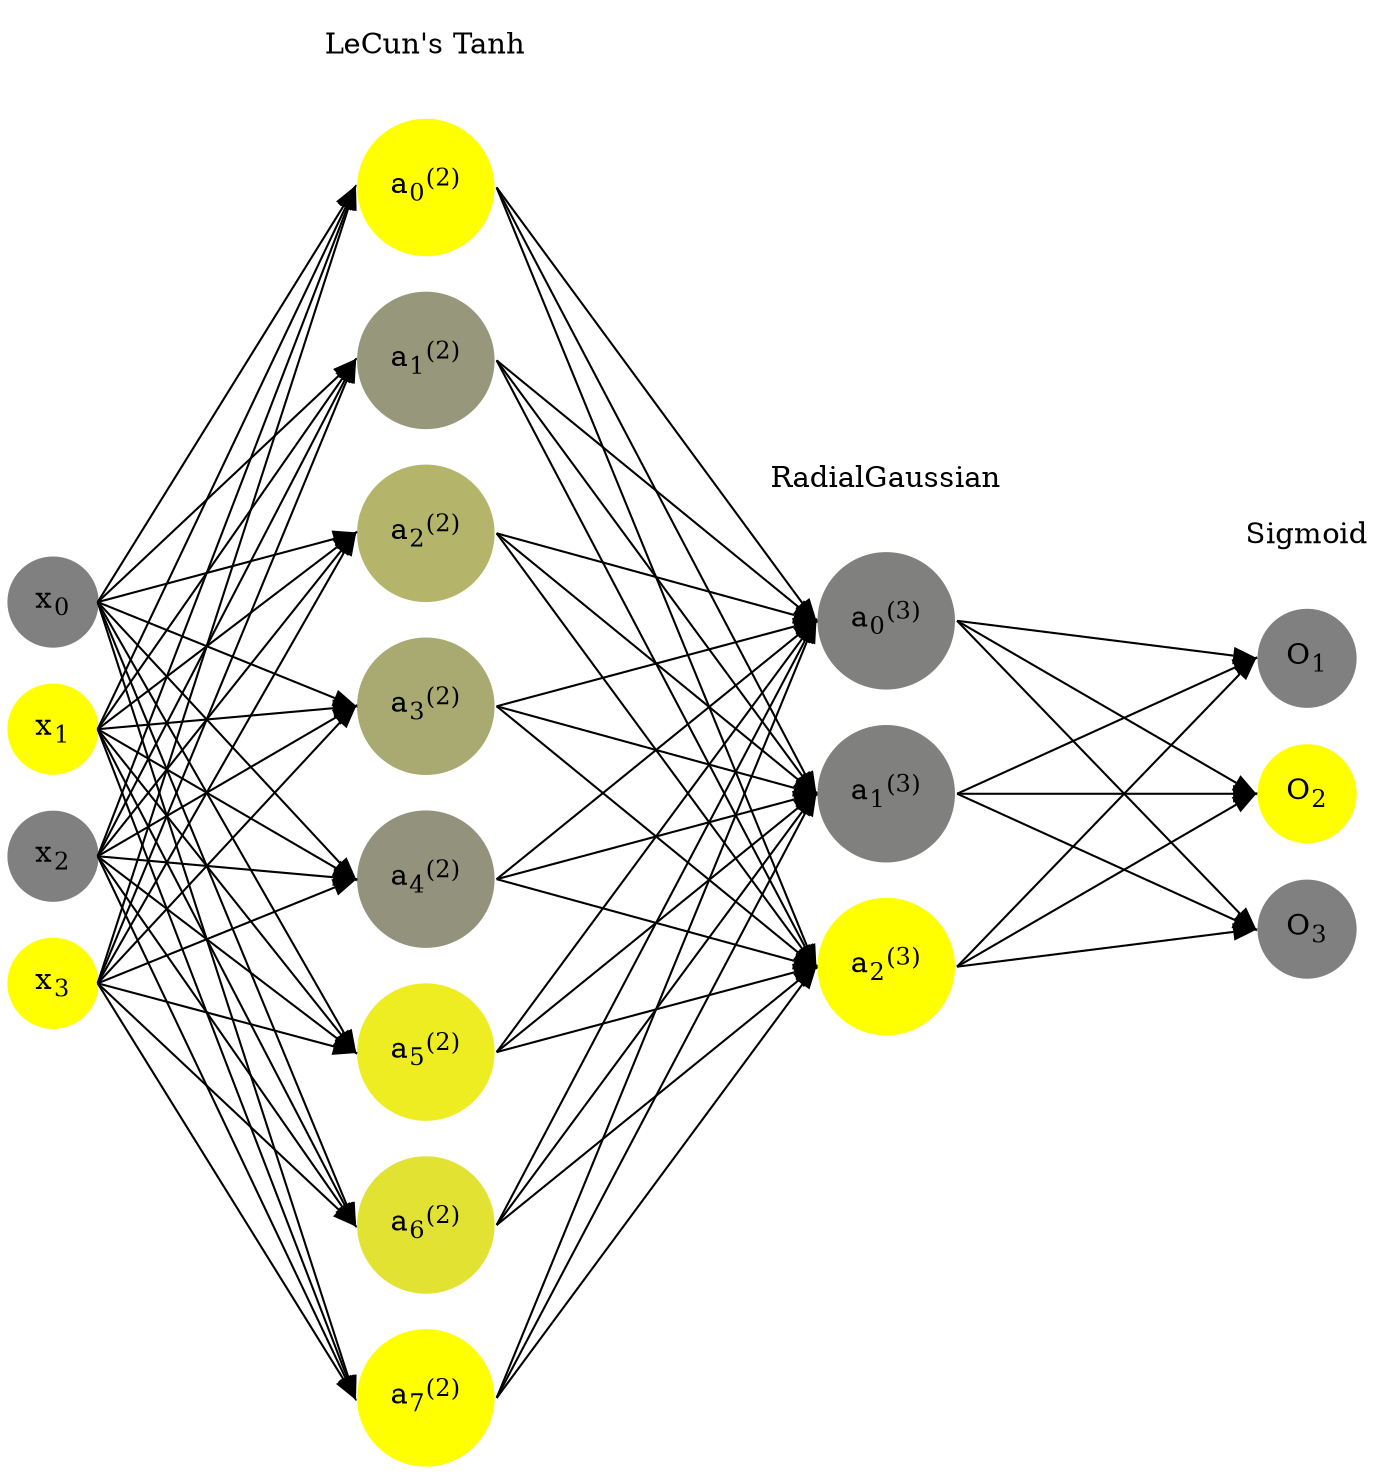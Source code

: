digraph G {
	rankdir = LR;
	splines=false;
	edge[style=invis];
	ranksep= 1.4;
	{
	node [shape=circle, color="0.1667, 0.0, 0.5", style=filled, fillcolor="0.1667, 0.0, 0.5"];
	x0 [label=<x<sub>0</sub>>];
	}
	{
	node [shape=circle, color="0.1667, 1.0, 1.0", style=filled, fillcolor="0.1667, 1.0, 1.0"];
	x1 [label=<x<sub>1</sub>>];
	}
	{
	node [shape=circle, color="0.1667, 0.0, 0.5", style=filled, fillcolor="0.1667, 0.0, 0.5"];
	x2 [label=<x<sub>2</sub>>];
	}
	{
	node [shape=circle, color="0.1667, 1.0, 1.0", style=filled, fillcolor="0.1667, 1.0, 1.0"];
	x3 [label=<x<sub>3</sub>>];
	}
	{
	node [shape=circle, color="0.1667, 1.070286, 1.035143", style=filled, fillcolor="0.1667, 1.070286, 1.035143"];
	a02 [label=<a<sub>0</sub><sup>(2)</sup>>];
	}
	{
	node [shape=circle, color="0.1667, 0.179904, 0.589952", style=filled, fillcolor="0.1667, 0.179904, 0.589952"];
	a12 [label=<a<sub>1</sub><sup>(2)</sup>>];
	}
	{
	node [shape=circle, color="0.1667, 0.411649, 0.705825", style=filled, fillcolor="0.1667, 0.411649, 0.705825"];
	a22 [label=<a<sub>2</sub><sup>(2)</sup>>];
	}
	{
	node [shape=circle, color="0.1667, 0.323581, 0.661790", style=filled, fillcolor="0.1667, 0.323581, 0.661790"];
	a32 [label=<a<sub>3</sub><sup>(2)</sup>>];
	}
	{
	node [shape=circle, color="0.1667, 0.145708, 0.572854", style=filled, fillcolor="0.1667, 0.145708, 0.572854"];
	a42 [label=<a<sub>4</sub><sup>(2)</sup>>];
	}
	{
	node [shape=circle, color="0.1667, 0.852593, 0.926296", style=filled, fillcolor="0.1667, 0.852593, 0.926296"];
	a52 [label=<a<sub>5</sub><sup>(2)</sup>>];
	}
	{
	node [shape=circle, color="0.1667, 0.771041, 0.885520", style=filled, fillcolor="0.1667, 0.771041, 0.885520"];
	a62 [label=<a<sub>6</sub><sup>(2)</sup>>];
	}
	{
	node [shape=circle, color="0.1667, 1.269283, 1.134642", style=filled, fillcolor="0.1667, 1.269283, 1.134642"];
	a72 [label=<a<sub>7</sub><sup>(2)</sup>>];
	}
	{
	node [shape=circle, color="0.1667, 0.000038, 0.500019", style=filled, fillcolor="0.1667, 0.000038, 0.500019"];
	a03 [label=<a<sub>0</sub><sup>(3)</sup>>];
	}
	{
	node [shape=circle, color="0.1667, 0.000008, 0.500004", style=filled, fillcolor="0.1667, 0.000008, 0.500004"];
	a13 [label=<a<sub>1</sub><sup>(3)</sup>>];
	}
	{
	node [shape=circle, color="0.1667, 1.000000, 1.000000", style=filled, fillcolor="0.1667, 1.000000, 1.000000"];
	a23 [label=<a<sub>2</sub><sup>(3)</sup>>];
	}
	{
	node [shape=circle, color="0.1667, 0.0, 0.5", style=filled, fillcolor="0.1667, 0.0, 0.5"];
	O1 [label=<O<sub>1</sub>>];
	}
	{
	node [shape=circle, color="0.1667, 1.0, 1.0", style=filled, fillcolor="0.1667, 1.0, 1.0"];
	O2 [label=<O<sub>2</sub>>];
	}
	{
	node [shape=circle, color="0.1667, 0.0, 0.5", style=filled, fillcolor="0.1667, 0.0, 0.5"];
	O3 [label=<O<sub>3</sub>>];
	}
	{
	rank=same;
	x0->x1->x2->x3;
	}
	{
	rank=same;
	a02->a12->a22->a32->a42->a52->a62->a72;
	}
	{
	rank=same;
	a03->a13->a23;
	}
	{
	rank=same;
	O1->O2->O3;
	}
	l1 [shape=plaintext,label="LeCun's Tanh"];
	l1->a02;
	{rank=same; l1;a02};
	l2 [shape=plaintext,label="RadialGaussian"];
	l2->a03;
	{rank=same; l2;a03};
	l3 [shape=plaintext,label="Sigmoid"];
	l3->O1;
	{rank=same; l3;O1};
edge[style=solid, tailport=e, headport=w];
	{x0;x1;x2;x3} -> {a02;a12;a22;a32;a42;a52;a62;a72};
	{a02;a12;a22;a32;a42;a52;a62;a72} -> {a03;a13;a23};
	{a03;a13;a23} -> {O1,O2,O3};
}